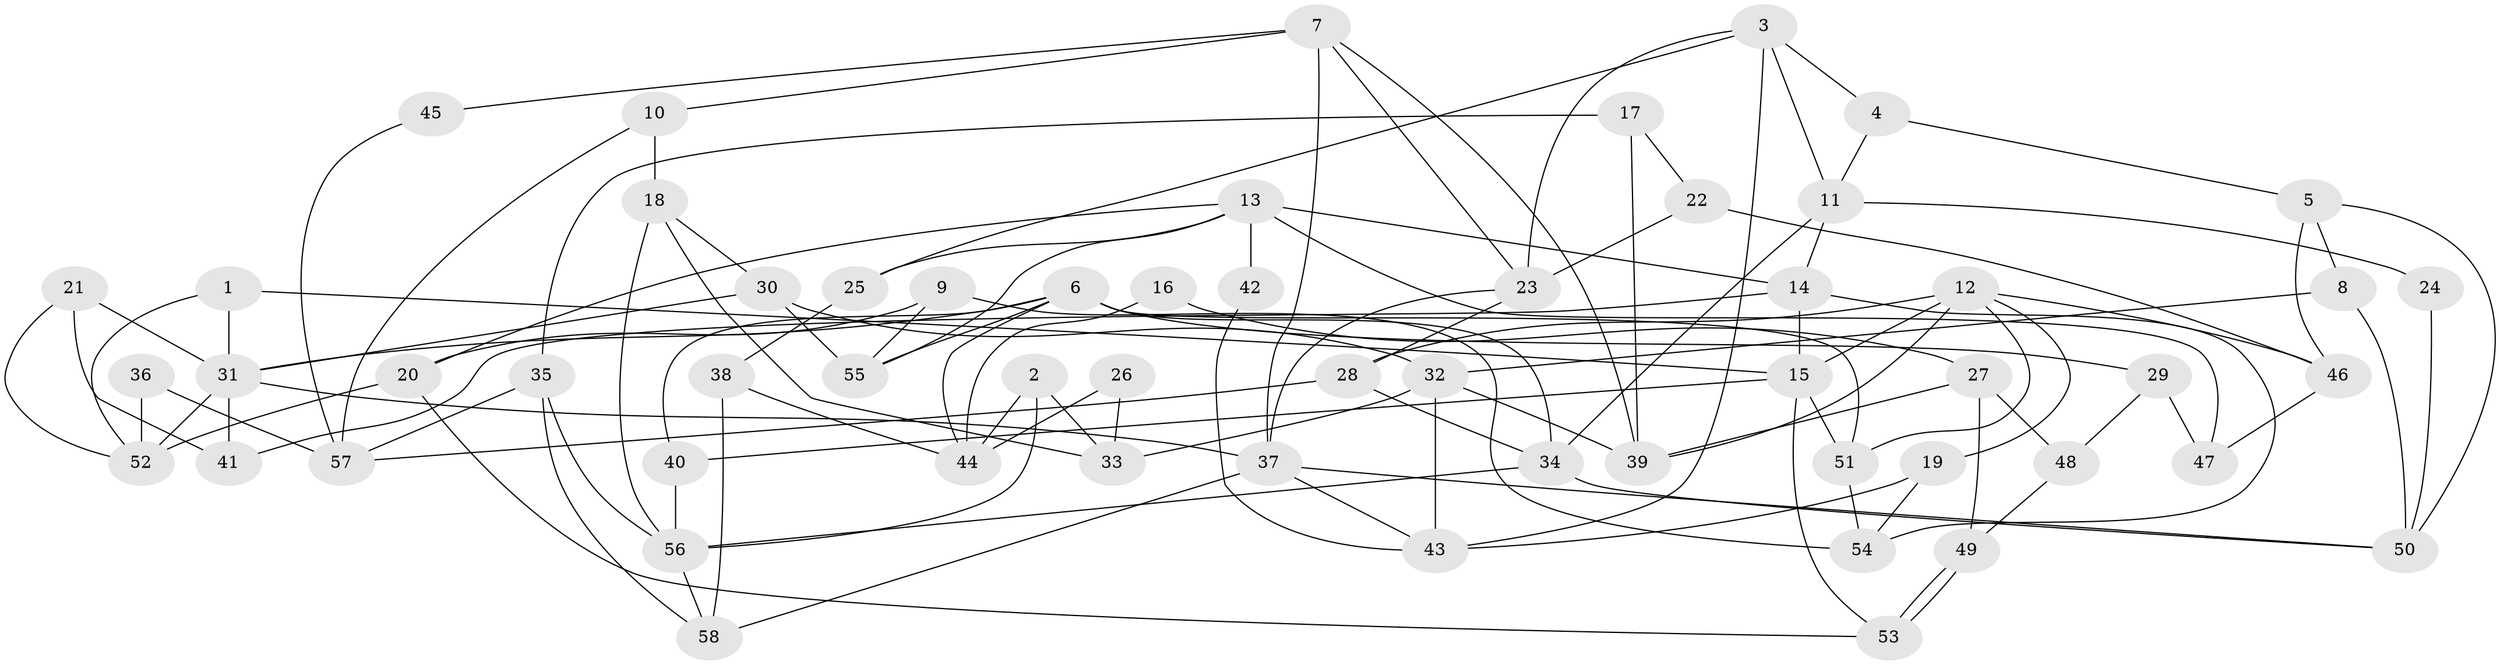// coarse degree distribution, {3: 0.11428571428571428, 5: 0.17142857142857143, 4: 0.2, 8: 0.08571428571428572, 7: 0.14285714285714285, 6: 0.14285714285714285, 2: 0.11428571428571428, 9: 0.02857142857142857}
// Generated by graph-tools (version 1.1) at 2025/23/03/03/25 07:23:56]
// undirected, 58 vertices, 116 edges
graph export_dot {
graph [start="1"]
  node [color=gray90,style=filled];
  1;
  2;
  3;
  4;
  5;
  6;
  7;
  8;
  9;
  10;
  11;
  12;
  13;
  14;
  15;
  16;
  17;
  18;
  19;
  20;
  21;
  22;
  23;
  24;
  25;
  26;
  27;
  28;
  29;
  30;
  31;
  32;
  33;
  34;
  35;
  36;
  37;
  38;
  39;
  40;
  41;
  42;
  43;
  44;
  45;
  46;
  47;
  48;
  49;
  50;
  51;
  52;
  53;
  54;
  55;
  56;
  57;
  58;
  1 -- 15;
  1 -- 31;
  1 -- 52;
  2 -- 33;
  2 -- 56;
  2 -- 44;
  3 -- 11;
  3 -- 43;
  3 -- 4;
  3 -- 23;
  3 -- 25;
  4 -- 5;
  4 -- 11;
  5 -- 8;
  5 -- 50;
  5 -- 46;
  6 -- 34;
  6 -- 51;
  6 -- 29;
  6 -- 31;
  6 -- 40;
  6 -- 44;
  6 -- 55;
  7 -- 23;
  7 -- 37;
  7 -- 10;
  7 -- 39;
  7 -- 45;
  8 -- 50;
  8 -- 32;
  9 -- 20;
  9 -- 54;
  9 -- 55;
  10 -- 18;
  10 -- 57;
  11 -- 14;
  11 -- 24;
  11 -- 34;
  12 -- 15;
  12 -- 39;
  12 -- 19;
  12 -- 28;
  12 -- 46;
  12 -- 51;
  13 -- 14;
  13 -- 55;
  13 -- 20;
  13 -- 25;
  13 -- 42;
  13 -- 47;
  14 -- 15;
  14 -- 41;
  14 -- 54;
  15 -- 53;
  15 -- 40;
  15 -- 51;
  16 -- 44;
  16 -- 27;
  17 -- 22;
  17 -- 39;
  17 -- 35;
  18 -- 56;
  18 -- 30;
  18 -- 33;
  19 -- 54;
  19 -- 43;
  20 -- 52;
  20 -- 53;
  21 -- 31;
  21 -- 52;
  21 -- 41;
  22 -- 23;
  22 -- 46;
  23 -- 28;
  23 -- 37;
  24 -- 50;
  25 -- 38;
  26 -- 44;
  26 -- 33;
  27 -- 49;
  27 -- 39;
  27 -- 48;
  28 -- 34;
  28 -- 57;
  29 -- 47;
  29 -- 48;
  30 -- 55;
  30 -- 31;
  30 -- 32;
  31 -- 37;
  31 -- 41;
  31 -- 52;
  32 -- 43;
  32 -- 33;
  32 -- 39;
  34 -- 56;
  34 -- 50;
  35 -- 57;
  35 -- 56;
  35 -- 58;
  36 -- 57;
  36 -- 52;
  37 -- 58;
  37 -- 43;
  37 -- 50;
  38 -- 44;
  38 -- 58;
  40 -- 56;
  42 -- 43;
  45 -- 57;
  46 -- 47;
  48 -- 49;
  49 -- 53;
  49 -- 53;
  51 -- 54;
  56 -- 58;
}

